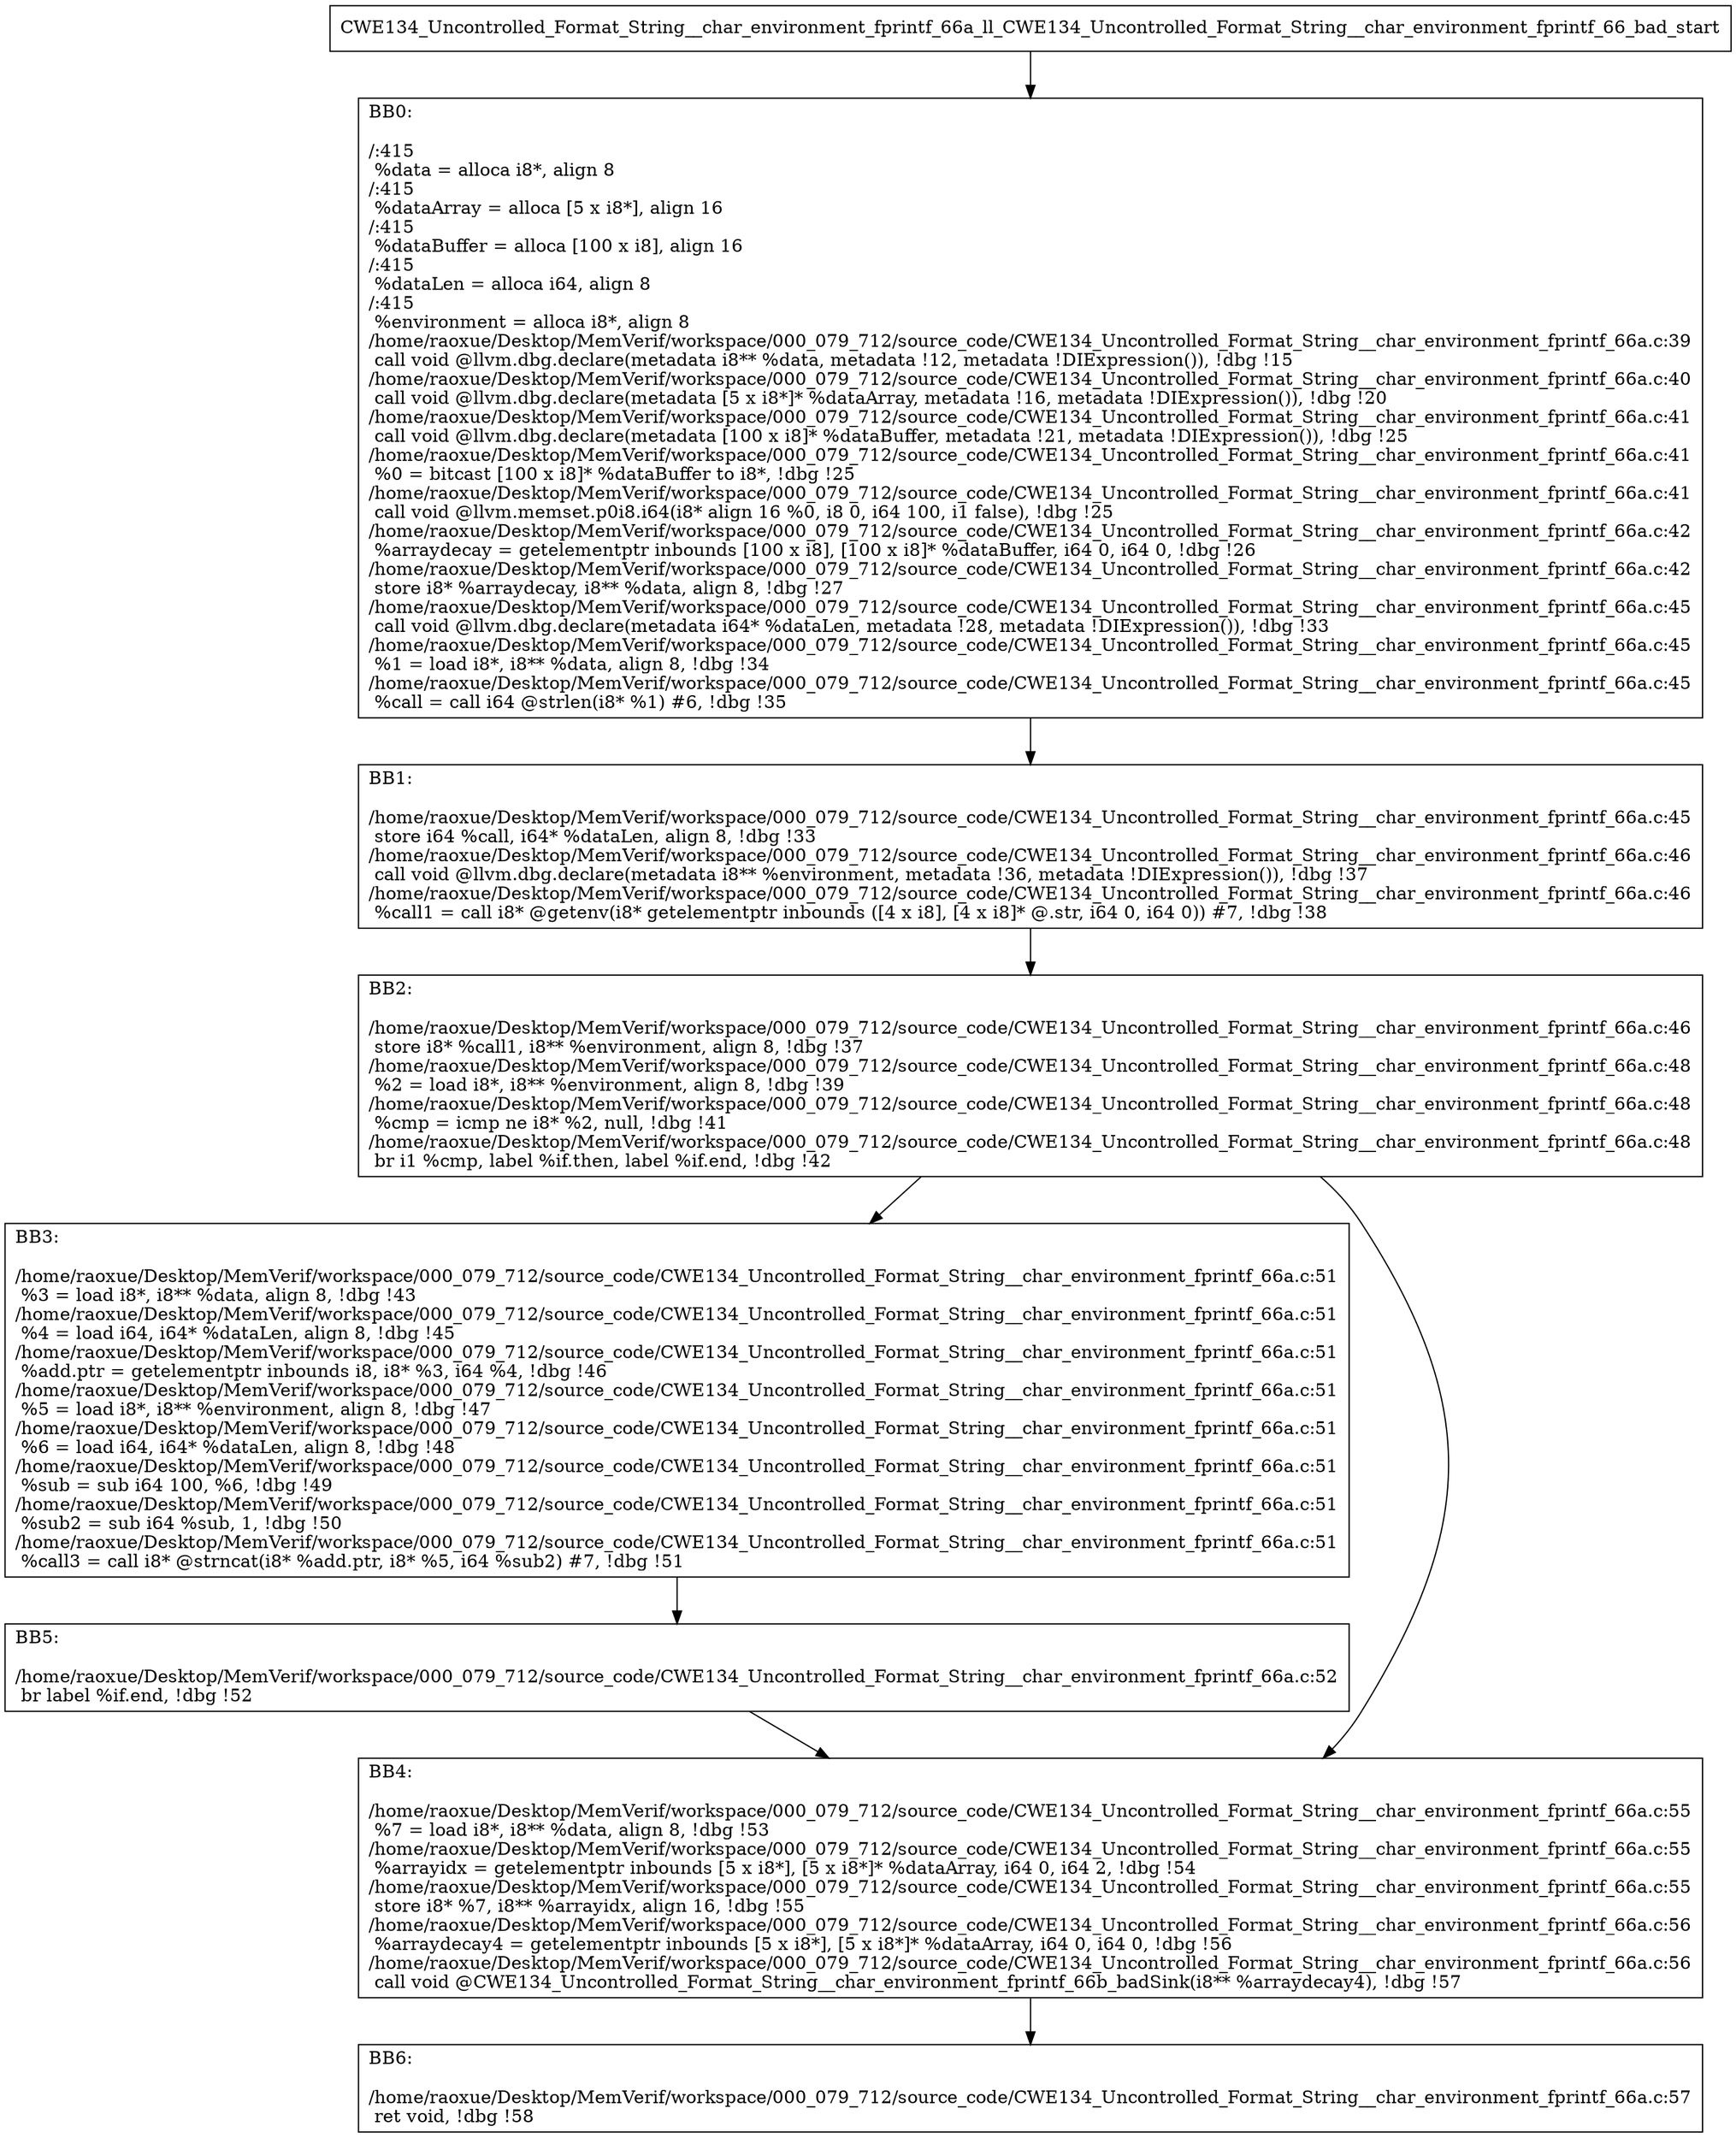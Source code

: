 digraph "CFG for'CWE134_Uncontrolled_Format_String__char_environment_fprintf_66a_ll_CWE134_Uncontrolled_Format_String__char_environment_fprintf_66_bad' function" {
	BBCWE134_Uncontrolled_Format_String__char_environment_fprintf_66a_ll_CWE134_Uncontrolled_Format_String__char_environment_fprintf_66_bad_start[shape=record,label="{CWE134_Uncontrolled_Format_String__char_environment_fprintf_66a_ll_CWE134_Uncontrolled_Format_String__char_environment_fprintf_66_bad_start}"];
	BBCWE134_Uncontrolled_Format_String__char_environment_fprintf_66a_ll_CWE134_Uncontrolled_Format_String__char_environment_fprintf_66_bad_start-> CWE134_Uncontrolled_Format_String__char_environment_fprintf_66a_ll_CWE134_Uncontrolled_Format_String__char_environment_fprintf_66_badBB0;
	CWE134_Uncontrolled_Format_String__char_environment_fprintf_66a_ll_CWE134_Uncontrolled_Format_String__char_environment_fprintf_66_badBB0 [shape=record, label="{BB0:\l\l/:415\l
  %data = alloca i8*, align 8\l
/:415\l
  %dataArray = alloca [5 x i8*], align 16\l
/:415\l
  %dataBuffer = alloca [100 x i8], align 16\l
/:415\l
  %dataLen = alloca i64, align 8\l
/:415\l
  %environment = alloca i8*, align 8\l
/home/raoxue/Desktop/MemVerif/workspace/000_079_712/source_code/CWE134_Uncontrolled_Format_String__char_environment_fprintf_66a.c:39\l
  call void @llvm.dbg.declare(metadata i8** %data, metadata !12, metadata !DIExpression()), !dbg !15\l
/home/raoxue/Desktop/MemVerif/workspace/000_079_712/source_code/CWE134_Uncontrolled_Format_String__char_environment_fprintf_66a.c:40\l
  call void @llvm.dbg.declare(metadata [5 x i8*]* %dataArray, metadata !16, metadata !DIExpression()), !dbg !20\l
/home/raoxue/Desktop/MemVerif/workspace/000_079_712/source_code/CWE134_Uncontrolled_Format_String__char_environment_fprintf_66a.c:41\l
  call void @llvm.dbg.declare(metadata [100 x i8]* %dataBuffer, metadata !21, metadata !DIExpression()), !dbg !25\l
/home/raoxue/Desktop/MemVerif/workspace/000_079_712/source_code/CWE134_Uncontrolled_Format_String__char_environment_fprintf_66a.c:41\l
  %0 = bitcast [100 x i8]* %dataBuffer to i8*, !dbg !25\l
/home/raoxue/Desktop/MemVerif/workspace/000_079_712/source_code/CWE134_Uncontrolled_Format_String__char_environment_fprintf_66a.c:41\l
  call void @llvm.memset.p0i8.i64(i8* align 16 %0, i8 0, i64 100, i1 false), !dbg !25\l
/home/raoxue/Desktop/MemVerif/workspace/000_079_712/source_code/CWE134_Uncontrolled_Format_String__char_environment_fprintf_66a.c:42\l
  %arraydecay = getelementptr inbounds [100 x i8], [100 x i8]* %dataBuffer, i64 0, i64 0, !dbg !26\l
/home/raoxue/Desktop/MemVerif/workspace/000_079_712/source_code/CWE134_Uncontrolled_Format_String__char_environment_fprintf_66a.c:42\l
  store i8* %arraydecay, i8** %data, align 8, !dbg !27\l
/home/raoxue/Desktop/MemVerif/workspace/000_079_712/source_code/CWE134_Uncontrolled_Format_String__char_environment_fprintf_66a.c:45\l
  call void @llvm.dbg.declare(metadata i64* %dataLen, metadata !28, metadata !DIExpression()), !dbg !33\l
/home/raoxue/Desktop/MemVerif/workspace/000_079_712/source_code/CWE134_Uncontrolled_Format_String__char_environment_fprintf_66a.c:45\l
  %1 = load i8*, i8** %data, align 8, !dbg !34\l
/home/raoxue/Desktop/MemVerif/workspace/000_079_712/source_code/CWE134_Uncontrolled_Format_String__char_environment_fprintf_66a.c:45\l
  %call = call i64 @strlen(i8* %1) #6, !dbg !35\l
}"];
	CWE134_Uncontrolled_Format_String__char_environment_fprintf_66a_ll_CWE134_Uncontrolled_Format_String__char_environment_fprintf_66_badBB0-> CWE134_Uncontrolled_Format_String__char_environment_fprintf_66a_ll_CWE134_Uncontrolled_Format_String__char_environment_fprintf_66_badBB1;
	CWE134_Uncontrolled_Format_String__char_environment_fprintf_66a_ll_CWE134_Uncontrolled_Format_String__char_environment_fprintf_66_badBB1 [shape=record, label="{BB1:\l\l/home/raoxue/Desktop/MemVerif/workspace/000_079_712/source_code/CWE134_Uncontrolled_Format_String__char_environment_fprintf_66a.c:45\l
  store i64 %call, i64* %dataLen, align 8, !dbg !33\l
/home/raoxue/Desktop/MemVerif/workspace/000_079_712/source_code/CWE134_Uncontrolled_Format_String__char_environment_fprintf_66a.c:46\l
  call void @llvm.dbg.declare(metadata i8** %environment, metadata !36, metadata !DIExpression()), !dbg !37\l
/home/raoxue/Desktop/MemVerif/workspace/000_079_712/source_code/CWE134_Uncontrolled_Format_String__char_environment_fprintf_66a.c:46\l
  %call1 = call i8* @getenv(i8* getelementptr inbounds ([4 x i8], [4 x i8]* @.str, i64 0, i64 0)) #7, !dbg !38\l
}"];
	CWE134_Uncontrolled_Format_String__char_environment_fprintf_66a_ll_CWE134_Uncontrolled_Format_String__char_environment_fprintf_66_badBB1-> CWE134_Uncontrolled_Format_String__char_environment_fprintf_66a_ll_CWE134_Uncontrolled_Format_String__char_environment_fprintf_66_badBB2;
	CWE134_Uncontrolled_Format_String__char_environment_fprintf_66a_ll_CWE134_Uncontrolled_Format_String__char_environment_fprintf_66_badBB2 [shape=record, label="{BB2:\l\l/home/raoxue/Desktop/MemVerif/workspace/000_079_712/source_code/CWE134_Uncontrolled_Format_String__char_environment_fprintf_66a.c:46\l
  store i8* %call1, i8** %environment, align 8, !dbg !37\l
/home/raoxue/Desktop/MemVerif/workspace/000_079_712/source_code/CWE134_Uncontrolled_Format_String__char_environment_fprintf_66a.c:48\l
  %2 = load i8*, i8** %environment, align 8, !dbg !39\l
/home/raoxue/Desktop/MemVerif/workspace/000_079_712/source_code/CWE134_Uncontrolled_Format_String__char_environment_fprintf_66a.c:48\l
  %cmp = icmp ne i8* %2, null, !dbg !41\l
/home/raoxue/Desktop/MemVerif/workspace/000_079_712/source_code/CWE134_Uncontrolled_Format_String__char_environment_fprintf_66a.c:48\l
  br i1 %cmp, label %if.then, label %if.end, !dbg !42\l
}"];
	CWE134_Uncontrolled_Format_String__char_environment_fprintf_66a_ll_CWE134_Uncontrolled_Format_String__char_environment_fprintf_66_badBB2-> CWE134_Uncontrolled_Format_String__char_environment_fprintf_66a_ll_CWE134_Uncontrolled_Format_String__char_environment_fprintf_66_badBB3;
	CWE134_Uncontrolled_Format_String__char_environment_fprintf_66a_ll_CWE134_Uncontrolled_Format_String__char_environment_fprintf_66_badBB2-> CWE134_Uncontrolled_Format_String__char_environment_fprintf_66a_ll_CWE134_Uncontrolled_Format_String__char_environment_fprintf_66_badBB4;
	CWE134_Uncontrolled_Format_String__char_environment_fprintf_66a_ll_CWE134_Uncontrolled_Format_String__char_environment_fprintf_66_badBB3 [shape=record, label="{BB3:\l\l/home/raoxue/Desktop/MemVerif/workspace/000_079_712/source_code/CWE134_Uncontrolled_Format_String__char_environment_fprintf_66a.c:51\l
  %3 = load i8*, i8** %data, align 8, !dbg !43\l
/home/raoxue/Desktop/MemVerif/workspace/000_079_712/source_code/CWE134_Uncontrolled_Format_String__char_environment_fprintf_66a.c:51\l
  %4 = load i64, i64* %dataLen, align 8, !dbg !45\l
/home/raoxue/Desktop/MemVerif/workspace/000_079_712/source_code/CWE134_Uncontrolled_Format_String__char_environment_fprintf_66a.c:51\l
  %add.ptr = getelementptr inbounds i8, i8* %3, i64 %4, !dbg !46\l
/home/raoxue/Desktop/MemVerif/workspace/000_079_712/source_code/CWE134_Uncontrolled_Format_String__char_environment_fprintf_66a.c:51\l
  %5 = load i8*, i8** %environment, align 8, !dbg !47\l
/home/raoxue/Desktop/MemVerif/workspace/000_079_712/source_code/CWE134_Uncontrolled_Format_String__char_environment_fprintf_66a.c:51\l
  %6 = load i64, i64* %dataLen, align 8, !dbg !48\l
/home/raoxue/Desktop/MemVerif/workspace/000_079_712/source_code/CWE134_Uncontrolled_Format_String__char_environment_fprintf_66a.c:51\l
  %sub = sub i64 100, %6, !dbg !49\l
/home/raoxue/Desktop/MemVerif/workspace/000_079_712/source_code/CWE134_Uncontrolled_Format_String__char_environment_fprintf_66a.c:51\l
  %sub2 = sub i64 %sub, 1, !dbg !50\l
/home/raoxue/Desktop/MemVerif/workspace/000_079_712/source_code/CWE134_Uncontrolled_Format_String__char_environment_fprintf_66a.c:51\l
  %call3 = call i8* @strncat(i8* %add.ptr, i8* %5, i64 %sub2) #7, !dbg !51\l
}"];
	CWE134_Uncontrolled_Format_String__char_environment_fprintf_66a_ll_CWE134_Uncontrolled_Format_String__char_environment_fprintf_66_badBB3-> CWE134_Uncontrolled_Format_String__char_environment_fprintf_66a_ll_CWE134_Uncontrolled_Format_String__char_environment_fprintf_66_badBB5;
	CWE134_Uncontrolled_Format_String__char_environment_fprintf_66a_ll_CWE134_Uncontrolled_Format_String__char_environment_fprintf_66_badBB5 [shape=record, label="{BB5:\l\l/home/raoxue/Desktop/MemVerif/workspace/000_079_712/source_code/CWE134_Uncontrolled_Format_String__char_environment_fprintf_66a.c:52\l
  br label %if.end, !dbg !52\l
}"];
	CWE134_Uncontrolled_Format_String__char_environment_fprintf_66a_ll_CWE134_Uncontrolled_Format_String__char_environment_fprintf_66_badBB5-> CWE134_Uncontrolled_Format_String__char_environment_fprintf_66a_ll_CWE134_Uncontrolled_Format_String__char_environment_fprintf_66_badBB4;
	CWE134_Uncontrolled_Format_String__char_environment_fprintf_66a_ll_CWE134_Uncontrolled_Format_String__char_environment_fprintf_66_badBB4 [shape=record, label="{BB4:\l\l/home/raoxue/Desktop/MemVerif/workspace/000_079_712/source_code/CWE134_Uncontrolled_Format_String__char_environment_fprintf_66a.c:55\l
  %7 = load i8*, i8** %data, align 8, !dbg !53\l
/home/raoxue/Desktop/MemVerif/workspace/000_079_712/source_code/CWE134_Uncontrolled_Format_String__char_environment_fprintf_66a.c:55\l
  %arrayidx = getelementptr inbounds [5 x i8*], [5 x i8*]* %dataArray, i64 0, i64 2, !dbg !54\l
/home/raoxue/Desktop/MemVerif/workspace/000_079_712/source_code/CWE134_Uncontrolled_Format_String__char_environment_fprintf_66a.c:55\l
  store i8* %7, i8** %arrayidx, align 16, !dbg !55\l
/home/raoxue/Desktop/MemVerif/workspace/000_079_712/source_code/CWE134_Uncontrolled_Format_String__char_environment_fprintf_66a.c:56\l
  %arraydecay4 = getelementptr inbounds [5 x i8*], [5 x i8*]* %dataArray, i64 0, i64 0, !dbg !56\l
/home/raoxue/Desktop/MemVerif/workspace/000_079_712/source_code/CWE134_Uncontrolled_Format_String__char_environment_fprintf_66a.c:56\l
  call void @CWE134_Uncontrolled_Format_String__char_environment_fprintf_66b_badSink(i8** %arraydecay4), !dbg !57\l
}"];
	CWE134_Uncontrolled_Format_String__char_environment_fprintf_66a_ll_CWE134_Uncontrolled_Format_String__char_environment_fprintf_66_badBB4-> CWE134_Uncontrolled_Format_String__char_environment_fprintf_66a_ll_CWE134_Uncontrolled_Format_String__char_environment_fprintf_66_badBB6;
	CWE134_Uncontrolled_Format_String__char_environment_fprintf_66a_ll_CWE134_Uncontrolled_Format_String__char_environment_fprintf_66_badBB6 [shape=record, label="{BB6:\l\l/home/raoxue/Desktop/MemVerif/workspace/000_079_712/source_code/CWE134_Uncontrolled_Format_String__char_environment_fprintf_66a.c:57\l
  ret void, !dbg !58\l
}"];
}
